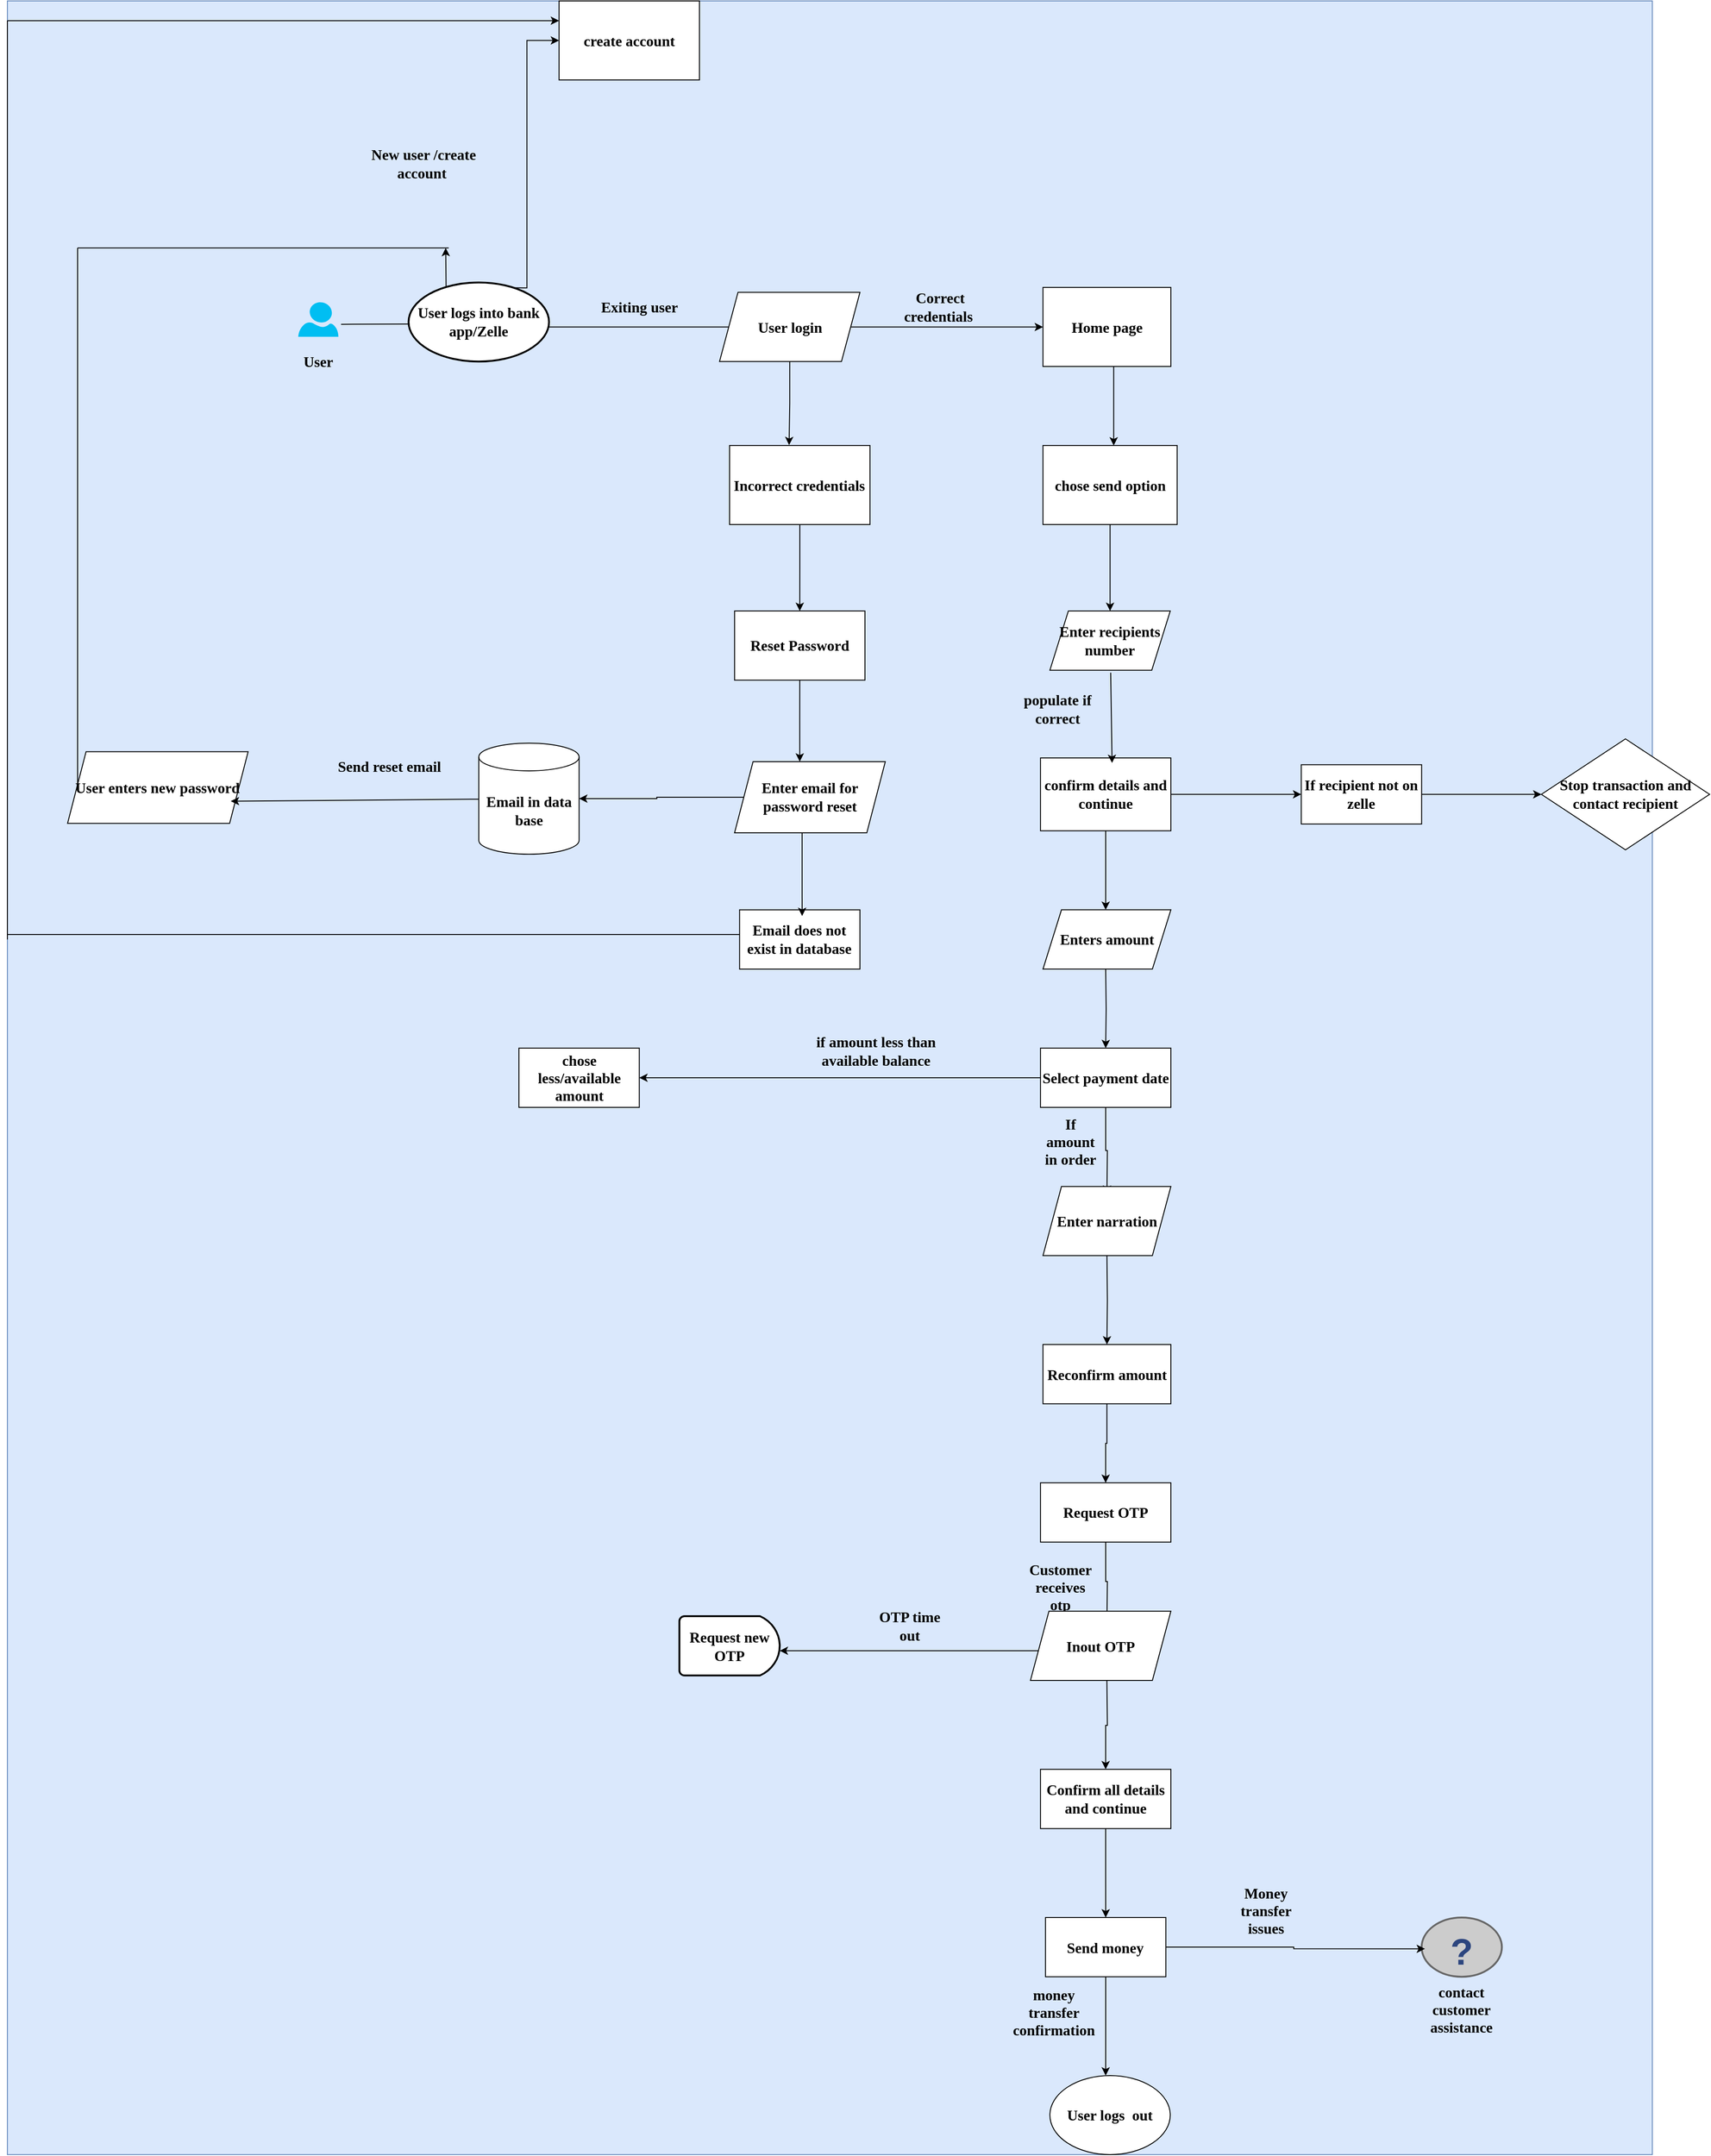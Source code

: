 <mxfile version="22.1.21" type="github">
  <diagram name="Page-1" id="t6JYXqB6TzLad8x5QWe4">
    <mxGraphModel dx="2607" dy="5460" grid="0" gridSize="10" guides="1" tooltips="1" connect="0" arrows="1" fold="1" page="1" pageScale="0.7" pageWidth="850" pageHeight="1100" background="#ffffff" math="0" shadow="0">
      <root>
        <mxCell id="0" />
        <mxCell id="1" parent="0" />
        <mxCell id="_l1nSVqEDkTcOZLzWQby-266" value="" style="group" vertex="1" connectable="0" parent="1">
          <mxGeometry x="-550" y="-4040" width="1841.95" height="2330" as="geometry" />
        </mxCell>
        <mxCell id="_l1nSVqEDkTcOZLzWQby-263" value="" style="group;fillColor=#dae8fc;strokeColor=#6c8ebf;rounded=0;align=center;labelBorderColor=#0000FF;labelBackgroundColor=#D5E8D4;verticalAlign=middle;whiteSpace=wrap;spacingTop=5;spacing=3;spacingBottom=4;perimeterSpacing=2;fontStyle=1;fontSize=16;fontFamily=Verdana;container=0;" vertex="1" connectable="0" parent="_l1nSVqEDkTcOZLzWQby-266">
          <mxGeometry width="1780" height="2330" as="geometry" />
        </mxCell>
        <mxCell id="_l1nSVqEDkTcOZLzWQby-51" value="Home page" style="rounded=0;whiteSpace=wrap;fontStyle=1;fontSize=16;fontFamily=Verdana;container=0;" vertex="1" parent="_l1nSVqEDkTcOZLzWQby-266">
          <mxGeometry x="1120.64" y="309.954" width="138.384" height="85.505" as="geometry" />
        </mxCell>
        <mxCell id="_l1nSVqEDkTcOZLzWQby-207" value="" style="edgeStyle=orthogonalEdgeStyle;rounded=0;orthogonalLoop=1;jettySize=auto;exitX=0.5;exitY=0;exitDx=0;exitDy=0;entryX=0;entryY=0.5;entryDx=0;entryDy=0;fontStyle=1;fontSize=16;fontFamily=Verdana;" edge="1" parent="_l1nSVqEDkTcOZLzWQby-266" target="_l1nSVqEDkTcOZLzWQby-65">
          <mxGeometry relative="1" as="geometry">
            <mxPoint x="526.402" y="309.954" as="sourcePoint" />
          </mxGeometry>
        </mxCell>
        <mxCell id="_l1nSVqEDkTcOZLzWQby-17" value="money transfer&#xa;confirmation" style="text;strokeColor=none;align=center;fillColor=none;verticalAlign=middle;whiteSpace=wrap;rounded=0;fontStyle=1;fontSize=16;fontFamily=Verdana;container=0;" vertex="1" parent="_l1nSVqEDkTcOZLzWQby-266">
          <mxGeometry x="1100.003" y="2159.999" width="65.122" height="32.064" as="geometry" />
        </mxCell>
        <mxCell id="_l1nSVqEDkTcOZLzWQby-26" value="Send reset email" style="text;strokeColor=none;align=center;fillColor=none;verticalAlign=middle;whiteSpace=wrap;rounded=0;fontStyle=1;fontSize=16;fontFamily=Verdana;container=0;" vertex="1" parent="_l1nSVqEDkTcOZLzWQby-266">
          <mxGeometry x="347.32" y="812.29" width="132.68" height="32.06" as="geometry" />
        </mxCell>
        <mxCell id="_l1nSVqEDkTcOZLzWQby-31" value="New user /create account " style="text;strokeColor=none;align=center;fillColor=none;verticalAlign=middle;whiteSpace=wrap;rounded=0;fontStyle=1;fontSize=16;fontFamily=Verdana;container=0;" vertex="1" parent="_l1nSVqEDkTcOZLzWQby-266">
          <mxGeometry x="390.732" y="149.633" width="119.39" height="53.44" as="geometry" />
        </mxCell>
        <mxCell id="_l1nSVqEDkTcOZLzWQby-40" value="populate if correct" style="text;strokeColor=none;align=center;fillColor=none;verticalAlign=middle;whiteSpace=wrap;rounded=0;fontStyle=1;fontSize=16;fontFamily=Verdana;container=0;" vertex="1" parent="_l1nSVqEDkTcOZLzWQby-266">
          <mxGeometry x="1090" y="750" width="93.05" height="32.06" as="geometry" />
        </mxCell>
        <mxCell id="_l1nSVqEDkTcOZLzWQby-42" value="Money transfer issues" style="text;strokeColor=none;align=center;fillColor=none;verticalAlign=middle;whiteSpace=wrap;rounded=0;fontStyle=1;fontSize=16;fontFamily=Verdana;container=0;" vertex="1" parent="_l1nSVqEDkTcOZLzWQby-266">
          <mxGeometry x="1313.293" y="2049.996" width="97.683" height="32.064" as="geometry" />
        </mxCell>
        <mxCell id="_l1nSVqEDkTcOZLzWQby-52" value="" style="verticalLabelPosition=bottom;verticalAlign=top;align=center;strokeColor=none;fillColor=#00BEF2;shape=mxgraph.azure.user;rounded=0;fontStyle=1;fontSize=16;fontFamily=Verdana;whiteSpace=wrap;container=0;" vertex="1" parent="_l1nSVqEDkTcOZLzWQby-266">
          <mxGeometry x="314.756" y="325.986" width="43.415" height="37.408" as="geometry" />
        </mxCell>
        <mxCell id="_l1nSVqEDkTcOZLzWQby-65" value="create account" style="rounded=0;whiteSpace=wrap;fontStyle=1;fontSize=16;fontFamily=Verdana;container=0;" vertex="1" parent="_l1nSVqEDkTcOZLzWQby-266">
          <mxGeometry x="596.951" width="151.951" height="85.505" as="geometry" />
        </mxCell>
        <mxCell id="_l1nSVqEDkTcOZLzWQby-87" value="Exiting user" style="text;strokeColor=none;align=center;fillColor=none;verticalAlign=middle;whiteSpace=wrap;rounded=0;fontStyle=1;fontSize=16;fontFamily=Verdana;container=0;" vertex="1" parent="_l1nSVqEDkTcOZLzWQby-266">
          <mxGeometry x="634.939" y="315.298" width="97.683" height="32.064" as="geometry" />
        </mxCell>
        <mxCell id="_l1nSVqEDkTcOZLzWQby-90" value="Incorrect credentials" style="whiteSpace=wrap;rounded=0;fontStyle=1;fontSize=16;fontFamily=Verdana;container=0;" vertex="1" parent="_l1nSVqEDkTcOZLzWQby-266">
          <mxGeometry x="781.463" y="480.963" width="151.951" height="85.505" as="geometry" />
        </mxCell>
        <mxCell id="_l1nSVqEDkTcOZLzWQby-92" value="Reset Password" style="whiteSpace=wrap;rounded=0;fontStyle=1;fontSize=16;fontFamily=Verdana;container=0;" vertex="1" parent="_l1nSVqEDkTcOZLzWQby-266">
          <mxGeometry x="786.89" y="659.989" width="141.098" height="74.817" as="geometry" />
        </mxCell>
        <mxCell id="_l1nSVqEDkTcOZLzWQby-93" value="" style="edgeStyle=orthogonalEdgeStyle;rounded=0;orthogonalLoop=1;jettySize=auto;fontStyle=1;fontSize=16;fontFamily=Verdana;" edge="1" parent="_l1nSVqEDkTcOZLzWQby-266" source="_l1nSVqEDkTcOZLzWQby-90" target="_l1nSVqEDkTcOZLzWQby-92">
          <mxGeometry relative="1" as="geometry" />
        </mxCell>
        <mxCell id="_l1nSVqEDkTcOZLzWQby-94" value="Correct credentials " style="text;strokeColor=none;align=center;fillColor=none;verticalAlign=middle;whiteSpace=wrap;rounded=0;fontStyle=1;fontSize=16;fontFamily=Verdana;container=0;" vertex="1" parent="_l1nSVqEDkTcOZLzWQby-266">
          <mxGeometry x="976.829" y="315.298" width="65.122" height="32.064" as="geometry" />
        </mxCell>
        <mxCell id="_l1nSVqEDkTcOZLzWQby-98" value="Email in data base" style="shape=cylinder3;whiteSpace=wrap;boundedLbl=1;backgroundOutline=1;size=15;rounded=0;fontStyle=1;fontSize=16;fontFamily=Verdana;container=0;" vertex="1" parent="_l1nSVqEDkTcOZLzWQby-266">
          <mxGeometry x="510.122" y="802.942" width="108.537" height="120.241" as="geometry" />
        </mxCell>
        <mxCell id="_l1nSVqEDkTcOZLzWQby-106" value="Email does not exist in database" style="whiteSpace=wrap;rounded=0;fontStyle=1;fontSize=16;fontFamily=Verdana;container=0;" vertex="1" parent="_l1nSVqEDkTcOZLzWQby-266">
          <mxGeometry x="792.317" y="983.303" width="130.244" height="64.128" as="geometry" />
        </mxCell>
        <mxCell id="_l1nSVqEDkTcOZLzWQby-109" value="" style="endArrow=none;rounded=0;fontStyle=1;fontSize=16;fontFamily=Verdana;" edge="1" parent="_l1nSVqEDkTcOZLzWQby-266">
          <mxGeometry width="50" height="50" relative="1" as="geometry">
            <mxPoint x="75.976" y="855.046" as="sourcePoint" />
            <mxPoint x="75.976" y="267.202" as="targetPoint" />
          </mxGeometry>
        </mxCell>
        <mxCell id="_l1nSVqEDkTcOZLzWQby-110" value="" style="endArrow=none;rounded=0;exitX=1.067;exitY=0.638;exitDx=0;exitDy=0;exitPerimeter=0;fontStyle=1;fontSize=16;fontFamily=Verdana;" edge="1" parent="_l1nSVqEDkTcOZLzWQby-266" source="_l1nSVqEDkTcOZLzWQby-52">
          <mxGeometry width="50" height="50" relative="1" as="geometry">
            <mxPoint x="586.098" y="491.651" as="sourcePoint" />
            <mxPoint x="455.854" y="349.5" as="targetPoint" />
          </mxGeometry>
        </mxCell>
        <mxCell id="_l1nSVqEDkTcOZLzWQby-119" value="chose send option" style="whiteSpace=wrap;rounded=0;fontStyle=1;fontSize=16;fontFamily=Verdana;container=0;" vertex="1" parent="_l1nSVqEDkTcOZLzWQby-266">
          <mxGeometry x="1120.64" y="480.963" width="145.168" height="85.505" as="geometry" />
        </mxCell>
        <mxCell id="_l1nSVqEDkTcOZLzWQby-120" value="" style="edgeStyle=orthogonalEdgeStyle;rounded=0;orthogonalLoop=1;jettySize=auto;fontStyle=1;fontSize=16;fontFamily=Verdana;" edge="1" parent="_l1nSVqEDkTcOZLzWQby-266" source="_l1nSVqEDkTcOZLzWQby-51" target="_l1nSVqEDkTcOZLzWQby-119">
          <mxGeometry relative="1" as="geometry">
            <Array as="points">
              <mxPoint x="1197.159" y="406.147" />
              <mxPoint x="1197.159" y="406.147" />
            </Array>
          </mxGeometry>
        </mxCell>
        <mxCell id="_l1nSVqEDkTcOZLzWQby-133" value="if amount less than available balance" style="text;strokeColor=none;align=center;fillColor=none;verticalAlign=middle;whiteSpace=wrap;rounded=0;fontStyle=1;fontSize=16;fontFamily=Verdana;container=0;" vertex="1" parent="_l1nSVqEDkTcOZLzWQby-266">
          <mxGeometry x="850" y="1120" width="180" height="32.06" as="geometry" />
        </mxCell>
        <mxCell id="_l1nSVqEDkTcOZLzWQby-142" value="Customer receives otp" style="text;strokeColor=none;align=center;fillColor=none;verticalAlign=middle;whiteSpace=wrap;rounded=0;fontStyle=1;fontSize=16;fontFamily=Verdana;container=0;" vertex="1" parent="_l1nSVqEDkTcOZLzWQby-266">
          <mxGeometry x="1107.074" y="1699.996" width="65.122" height="32.064" as="geometry" />
        </mxCell>
        <mxCell id="_l1nSVqEDkTcOZLzWQby-230" value="" style="edgeStyle=orthogonalEdgeStyle;rounded=0;orthogonalLoop=1;jettySize=auto;exitX=0.5;exitY=1;exitDx=0;exitDy=0;fontStyle=1;fontSize=16;fontFamily=Verdana;" edge="1" parent="_l1nSVqEDkTcOZLzWQby-266" source="_l1nSVqEDkTcOZLzWQby-147">
          <mxGeometry relative="1" as="geometry">
            <mxPoint x="1188.476" y="983.303" as="targetPoint" />
          </mxGeometry>
        </mxCell>
        <mxCell id="_l1nSVqEDkTcOZLzWQby-147" value="confirm details and continue" style="whiteSpace=wrap;rounded=0;fontStyle=1;fontSize=16;fontFamily=Verdana;container=0;" vertex="1" parent="_l1nSVqEDkTcOZLzWQby-266">
          <mxGeometry x="1117.927" y="818.974" width="141.098" height="78.825" as="geometry" />
        </mxCell>
        <mxCell id="_l1nSVqEDkTcOZLzWQby-149" value="If recipient not on zelle" style="whiteSpace=wrap;rounded=0;fontStyle=1;fontSize=16;fontFamily=Verdana;container=0;" vertex="1" parent="_l1nSVqEDkTcOZLzWQby-266">
          <mxGeometry x="1400.122" y="826.327" width="130.244" height="64.128" as="geometry" />
        </mxCell>
        <mxCell id="_l1nSVqEDkTcOZLzWQby-150" value="" style="edgeStyle=orthogonalEdgeStyle;rounded=0;orthogonalLoop=1;jettySize=auto;fontStyle=1;fontSize=16;fontFamily=Verdana;" edge="1" parent="_l1nSVqEDkTcOZLzWQby-266" source="_l1nSVqEDkTcOZLzWQby-147" target="_l1nSVqEDkTcOZLzWQby-149">
          <mxGeometry relative="1" as="geometry" />
        </mxCell>
        <mxCell id="_l1nSVqEDkTcOZLzWQby-154" value="" style="edgeStyle=orthogonalEdgeStyle;rounded=0;orthogonalLoop=1;jettySize=auto;fontStyle=1;fontSize=16;fontFamily=Verdana;" edge="1" parent="_l1nSVqEDkTcOZLzWQby-266" target="_l1nSVqEDkTcOZLzWQby-153">
          <mxGeometry relative="1" as="geometry">
            <mxPoint x="1188.476" y="1047.431" as="sourcePoint" />
          </mxGeometry>
        </mxCell>
        <mxCell id="_l1nSVqEDkTcOZLzWQby-231" value="" style="edgeStyle=orthogonalEdgeStyle;rounded=0;orthogonalLoop=1;jettySize=auto;exitX=0.5;exitY=1;exitDx=0;exitDy=0;entryX=0.5;entryY=0;entryDx=0;entryDy=0;fontStyle=1;fontSize=16;fontFamily=Verdana;" edge="1" parent="_l1nSVqEDkTcOZLzWQby-266" source="_l1nSVqEDkTcOZLzWQby-153">
          <mxGeometry relative="1" as="geometry">
            <mxPoint x="1189.832" y="1290.585" as="targetPoint" />
          </mxGeometry>
        </mxCell>
        <mxCell id="_l1nSVqEDkTcOZLzWQby-153" value="Select payment date" style="whiteSpace=wrap;rounded=0;fontStyle=1;fontSize=16;fontFamily=Verdana;container=0;" vertex="1" parent="_l1nSVqEDkTcOZLzWQby-266">
          <mxGeometry x="1117.927" y="1132.936" width="141.098" height="64.128" as="geometry" />
        </mxCell>
        <mxCell id="_l1nSVqEDkTcOZLzWQby-163" value="" style="edgeStyle=orthogonalEdgeStyle;rounded=0;orthogonalLoop=1;jettySize=auto;fontStyle=1;fontSize=16;fontFamily=Verdana;" edge="1" parent="_l1nSVqEDkTcOZLzWQby-266" target="_l1nSVqEDkTcOZLzWQby-162">
          <mxGeometry relative="1" as="geometry">
            <mxPoint x="1189.832" y="1357.385" as="sourcePoint" />
          </mxGeometry>
        </mxCell>
        <mxCell id="_l1nSVqEDkTcOZLzWQby-159" value="If amount in order" style="text;strokeColor=none;align=center;fillColor=none;verticalAlign=middle;whiteSpace=wrap;rounded=0;fontStyle=1;fontSize=16;fontFamily=Verdana;container=0;" vertex="1" parent="_l1nSVqEDkTcOZLzWQby-266">
          <mxGeometry x="1117.927" y="1218.44" width="65.122" height="32.064" as="geometry" />
        </mxCell>
        <mxCell id="_l1nSVqEDkTcOZLzWQby-160" value="chose less/available amount" style="whiteSpace=wrap;rounded=0;fontStyle=1;fontSize=16;fontFamily=Verdana;container=0;" vertex="1" parent="_l1nSVqEDkTcOZLzWQby-266">
          <mxGeometry x="553.537" y="1132.936" width="130.244" height="64.128" as="geometry" />
        </mxCell>
        <mxCell id="_l1nSVqEDkTcOZLzWQby-161" value="" style="edgeStyle=orthogonalEdgeStyle;rounded=0;orthogonalLoop=1;jettySize=auto;fontStyle=1;fontSize=16;fontFamily=Verdana;" edge="1" parent="_l1nSVqEDkTcOZLzWQby-266" source="_l1nSVqEDkTcOZLzWQby-153" target="_l1nSVqEDkTcOZLzWQby-160">
          <mxGeometry relative="1" as="geometry" />
        </mxCell>
        <mxCell id="_l1nSVqEDkTcOZLzWQby-162" value="Reconfirm amount" style="whiteSpace=wrap;rounded=0;fontStyle=1;fontSize=16;fontFamily=Verdana;container=0;" vertex="1" parent="_l1nSVqEDkTcOZLzWQby-266">
          <mxGeometry x="1120.64" y="1453.578" width="138.384" height="64.128" as="geometry" />
        </mxCell>
        <mxCell id="_l1nSVqEDkTcOZLzWQby-232" value="" style="edgeStyle=orthogonalEdgeStyle;rounded=0;orthogonalLoop=1;jettySize=auto;exitX=0.5;exitY=1;exitDx=0;exitDy=0;entryX=0.5;entryY=0;entryDx=0;entryDy=0;fontStyle=1;fontSize=16;fontFamily=Verdana;" edge="1" parent="_l1nSVqEDkTcOZLzWQby-266" source="_l1nSVqEDkTcOZLzWQby-165">
          <mxGeometry relative="1" as="geometry">
            <mxPoint x="1189.832" y="1752.844" as="targetPoint" />
          </mxGeometry>
        </mxCell>
        <mxCell id="_l1nSVqEDkTcOZLzWQby-165" value="Request OTP" style="whiteSpace=wrap;rounded=0;fontStyle=1;fontSize=16;fontFamily=Verdana;container=0;" vertex="1" parent="_l1nSVqEDkTcOZLzWQby-266">
          <mxGeometry x="1117.927" y="1603.211" width="141.098" height="64.128" as="geometry" />
        </mxCell>
        <mxCell id="_l1nSVqEDkTcOZLzWQby-166" value="" style="edgeStyle=orthogonalEdgeStyle;rounded=0;orthogonalLoop=1;jettySize=auto;fontStyle=1;fontSize=16;fontFamily=Verdana;" edge="1" parent="_l1nSVqEDkTcOZLzWQby-266" source="_l1nSVqEDkTcOZLzWQby-162" target="_l1nSVqEDkTcOZLzWQby-165">
          <mxGeometry relative="1" as="geometry" />
        </mxCell>
        <mxCell id="_l1nSVqEDkTcOZLzWQby-170" value="" style="edgeStyle=orthogonalEdgeStyle;rounded=0;orthogonalLoop=1;jettySize=auto;fontStyle=1;fontSize=16;fontFamily=Verdana;" edge="1" parent="_l1nSVqEDkTcOZLzWQby-266" target="_l1nSVqEDkTcOZLzWQby-169">
          <mxGeometry relative="1" as="geometry">
            <mxPoint x="1189.778" y="1816.972" as="sourcePoint" />
          </mxGeometry>
        </mxCell>
        <mxCell id="_l1nSVqEDkTcOZLzWQby-174" value="" style="edgeStyle=orthogonalEdgeStyle;rounded=0;orthogonalLoop=1;jettySize=auto;fontStyle=1;fontSize=16;fontFamily=Verdana;" edge="1" parent="_l1nSVqEDkTcOZLzWQby-266">
          <mxGeometry relative="1" as="geometry">
            <mxPoint x="1120.64" y="1784.908" as="sourcePoint" />
            <mxPoint x="835.732" y="1784.908" as="targetPoint" />
          </mxGeometry>
        </mxCell>
        <mxCell id="_l1nSVqEDkTcOZLzWQby-169" value="Confirm all details and continue" style="whiteSpace=wrap;rounded=0;fontStyle=1;fontSize=16;fontFamily=Verdana;container=0;" vertex="1" parent="_l1nSVqEDkTcOZLzWQby-266">
          <mxGeometry x="1117.927" y="1913.165" width="141.098" height="64.128" as="geometry" />
        </mxCell>
        <mxCell id="_l1nSVqEDkTcOZLzWQby-177" value="" style="edgeStyle=orthogonalEdgeStyle;rounded=0;orthogonalLoop=1;jettySize=auto;fontStyle=1;fontSize=16;fontFamily=Verdana;" edge="1" parent="_l1nSVqEDkTcOZLzWQby-266" source="_l1nSVqEDkTcOZLzWQby-171">
          <mxGeometry relative="1" as="geometry">
            <mxPoint x="1188.476" y="2244.495" as="targetPoint" />
          </mxGeometry>
        </mxCell>
        <mxCell id="_l1nSVqEDkTcOZLzWQby-171" value="Send money" style="whiteSpace=wrap;rounded=0;fontStyle=1;fontSize=16;fontFamily=Verdana;container=0;" vertex="1" parent="_l1nSVqEDkTcOZLzWQby-266">
          <mxGeometry x="1123.354" y="2073.486" width="130.244" height="64.128" as="geometry" />
        </mxCell>
        <mxCell id="_l1nSVqEDkTcOZLzWQby-172" value="" style="edgeStyle=orthogonalEdgeStyle;rounded=0;orthogonalLoop=1;jettySize=auto;fontStyle=1;fontSize=16;fontFamily=Verdana;" edge="1" parent="_l1nSVqEDkTcOZLzWQby-266" source="_l1nSVqEDkTcOZLzWQby-169" target="_l1nSVqEDkTcOZLzWQby-171">
          <mxGeometry relative="1" as="geometry" />
        </mxCell>
        <mxCell id="_l1nSVqEDkTcOZLzWQby-175" value="OTP time out" style="text;strokeColor=none;align=center;fillColor=none;verticalAlign=middle;whiteSpace=wrap;rounded=0;fontStyle=1;fontSize=16;fontFamily=Verdana;container=0;" vertex="1" parent="_l1nSVqEDkTcOZLzWQby-266">
          <mxGeometry x="933.415" y="1742.156" width="86.829" height="32.064" as="geometry" />
        </mxCell>
        <mxCell id="_l1nSVqEDkTcOZLzWQby-178" value="contact customer assistance" style="verticalLabelPosition=bottom;shadow=0;dashed=0;align=center;verticalAlign=top;strokeWidth=1;shape=mxgraph.mockup.misc.help_icon;rounded=0;fontStyle=1;fontSize=16;fontFamily=Verdana;whiteSpace=wrap;container=0;" vertex="1" parent="_l1nSVqEDkTcOZLzWQby-266">
          <mxGeometry x="1530.366" y="2073.486" width="86.829" height="64.128" as="geometry" />
        </mxCell>
        <mxCell id="_l1nSVqEDkTcOZLzWQby-179" value="Stop transaction and contact recipient" style="rhombus;whiteSpace=wrap;rounded=0;fontStyle=1;fontSize=16;fontFamily=Verdana;container=0;" vertex="1" parent="_l1nSVqEDkTcOZLzWQby-266">
          <mxGeometry x="1660" y="798.39" width="181.95" height="120" as="geometry" />
        </mxCell>
        <mxCell id="_l1nSVqEDkTcOZLzWQby-180" value="" style="edgeStyle=orthogonalEdgeStyle;rounded=0;orthogonalLoop=1;jettySize=auto;fontStyle=1;fontSize=16;fontFamily=Verdana;" edge="1" parent="_l1nSVqEDkTcOZLzWQby-266" source="_l1nSVqEDkTcOZLzWQby-149" target="_l1nSVqEDkTcOZLzWQby-179">
          <mxGeometry relative="1" as="geometry" />
        </mxCell>
        <mxCell id="_l1nSVqEDkTcOZLzWQby-199" value="" style="edgeStyle=orthogonalEdgeStyle;rounded=0;orthogonalLoop=1;jettySize=auto;exitX=1;exitY=0.5;exitDx=0;exitDy=0;fontStyle=1;fontSize=16;fontFamily=Verdana;" edge="1" parent="_l1nSVqEDkTcOZLzWQby-266" source="_l1nSVqEDkTcOZLzWQby-181" target="_l1nSVqEDkTcOZLzWQby-51">
          <mxGeometry relative="1" as="geometry" />
        </mxCell>
        <mxCell id="_l1nSVqEDkTcOZLzWQby-181" value="User login" style="shape=parallelogram;perimeter=parallelogramPerimeter;whiteSpace=wrap;fixedSize=1;rounded=0;fontStyle=1;fontSize=16;fontFamily=Verdana;container=0;" vertex="1" parent="_l1nSVqEDkTcOZLzWQby-266">
          <mxGeometry x="770.61" y="315.298" width="151.951" height="74.817" as="geometry" />
        </mxCell>
        <mxCell id="_l1nSVqEDkTcOZLzWQby-209" value="" style="edgeStyle=orthogonalEdgeStyle;rounded=0;orthogonalLoop=1;jettySize=auto;exitX=0;exitY=0.5;exitDx=0;exitDy=0;fontStyle=1;fontSize=16;fontFamily=Verdana;" edge="1" parent="_l1nSVqEDkTcOZLzWQby-266" source="_l1nSVqEDkTcOZLzWQby-182" target="_l1nSVqEDkTcOZLzWQby-98">
          <mxGeometry relative="1" as="geometry" />
        </mxCell>
        <mxCell id="_l1nSVqEDkTcOZLzWQby-182" value="Enter email for password reset" style="shape=parallelogram;perimeter=parallelogramPerimeter;whiteSpace=wrap;fixedSize=1;rounded=0;fontStyle=1;fontSize=16;fontFamily=Verdana;container=0;" vertex="1" parent="_l1nSVqEDkTcOZLzWQby-266">
          <mxGeometry x="786.89" y="822.98" width="163.11" height="77.02" as="geometry" />
        </mxCell>
        <mxCell id="_l1nSVqEDkTcOZLzWQby-187" value="User enters new password" style="shape=parallelogram;perimeter=parallelogramPerimeter;whiteSpace=wrap;fixedSize=1;rounded=0;fontStyle=1;fontSize=16;fontFamily=Verdana;container=0;" vertex="1" parent="_l1nSVqEDkTcOZLzWQby-266">
          <mxGeometry x="65.122" y="812.294" width="195.366" height="77.489" as="geometry" />
        </mxCell>
        <mxCell id="_l1nSVqEDkTcOZLzWQby-190" value="" style="endArrow=none;rounded=0;entryX=0;entryY=0.5;entryDx=0;entryDy=0;fontStyle=1;fontSize=16;fontFamily=Verdana;" edge="1" parent="_l1nSVqEDkTcOZLzWQby-266" target="_l1nSVqEDkTcOZLzWQby-181">
          <mxGeometry width="50" height="50" relative="1" as="geometry">
            <mxPoint x="575.244" y="352.706" as="sourcePoint" />
            <mxPoint x="683.78" y="342.018" as="targetPoint" />
          </mxGeometry>
        </mxCell>
        <mxCell id="_l1nSVqEDkTcOZLzWQby-193" value="" style="edgeStyle=orthogonalEdgeStyle;rounded=0;orthogonalLoop=1;jettySize=auto;entryX=0.424;entryY=-0.005;entryDx=0;entryDy=0;entryPerimeter=0;fontStyle=1;fontSize=16;fontFamily=Verdana;" edge="1" parent="_l1nSVqEDkTcOZLzWQby-266" source="_l1nSVqEDkTcOZLzWQby-181" target="_l1nSVqEDkTcOZLzWQby-90">
          <mxGeometry relative="1" as="geometry" />
        </mxCell>
        <mxCell id="_l1nSVqEDkTcOZLzWQby-198" value="User logs  out" style="ellipse;whiteSpace=wrap;rounded=0;fontStyle=1;fontSize=16;fontFamily=Verdana;container=0;" vertex="1" parent="_l1nSVqEDkTcOZLzWQby-266">
          <mxGeometry x="1128.108" y="2244.495" width="130.244" height="85.505" as="geometry" />
        </mxCell>
        <mxCell id="_l1nSVqEDkTcOZLzWQby-204" value="Enter recipients number" style="shape=parallelogram;perimeter=parallelogramPerimeter;whiteSpace=wrap;fixedSize=1;rounded=0;fontStyle=1;fontSize=16;fontFamily=Verdana;container=0;" vertex="1" parent="_l1nSVqEDkTcOZLzWQby-266">
          <mxGeometry x="1128.102" y="659.989" width="130.244" height="64.128" as="geometry" />
        </mxCell>
        <mxCell id="_l1nSVqEDkTcOZLzWQby-211" value="" style="edgeStyle=orthogonalEdgeStyle;rounded=0;orthogonalLoop=1;jettySize=auto;exitX=0.5;exitY=1;exitDx=0;exitDy=0;fontStyle=1;fontSize=16;fontFamily=Verdana;" edge="1" parent="_l1nSVqEDkTcOZLzWQby-266" source="_l1nSVqEDkTcOZLzWQby-92">
          <mxGeometry relative="1" as="geometry">
            <mxPoint x="857.439" y="822.982" as="targetPoint" />
          </mxGeometry>
        </mxCell>
        <mxCell id="_l1nSVqEDkTcOZLzWQby-220" value="" style="endArrow=none;rounded=0;fontStyle=1;fontSize=16;fontFamily=Verdana;curved=0;" edge="1" parent="_l1nSVqEDkTcOZLzWQby-266">
          <mxGeometry width="50" height="50" relative="1" as="geometry">
            <mxPoint y="1010.023" as="sourcePoint" />
            <mxPoint x="792.317" y="1010.023" as="targetPoint" />
          </mxGeometry>
        </mxCell>
        <mxCell id="_l1nSVqEDkTcOZLzWQby-222" value="" style="endArrow=none;rounded=0;fontStyle=1;fontSize=16;fontFamily=Verdana;curved=0;" edge="1" parent="_l1nSVqEDkTcOZLzWQby-266">
          <mxGeometry width="50" height="50" relative="1" as="geometry">
            <mxPoint y="1015.367" as="sourcePoint" />
            <mxPoint y="21.376" as="targetPoint" />
          </mxGeometry>
        </mxCell>
        <mxCell id="_l1nSVqEDkTcOZLzWQby-223" value="" style="endArrow=classic;rounded=0;entryX=0;entryY=0.25;entryDx=0;entryDy=0;fontStyle=1;fontSize=16;fontFamily=Verdana;" edge="1" parent="_l1nSVqEDkTcOZLzWQby-266" target="_l1nSVqEDkTcOZLzWQby-65">
          <mxGeometry width="50" height="50" relative="1" as="geometry">
            <mxPoint y="21.376" as="sourcePoint" />
            <mxPoint x="-141.098" y="-85.505" as="targetPoint" />
          </mxGeometry>
        </mxCell>
        <mxCell id="_l1nSVqEDkTcOZLzWQby-227" value="" style="endArrow=none;rounded=0;fontStyle=1;fontSize=16;fontFamily=Verdana;" edge="1" parent="_l1nSVqEDkTcOZLzWQby-266">
          <mxGeometry width="50" height="50" relative="1" as="geometry">
            <mxPoint x="75.976" y="267.202" as="sourcePoint" />
            <mxPoint x="477.561" y="267.202" as="targetPoint" />
          </mxGeometry>
        </mxCell>
        <mxCell id="_l1nSVqEDkTcOZLzWQby-236" value="" style="edgeStyle=orthogonalEdgeStyle;rounded=0;orthogonalLoop=1;jettySize=auto;exitX=1;exitY=0.5;exitDx=0;exitDy=0;entryX=0.042;entryY=0.528;entryDx=0;entryDy=0;entryPerimeter=0;fontStyle=1;fontSize=16;fontFamily=Verdana;" edge="1" parent="_l1nSVqEDkTcOZLzWQby-266" source="_l1nSVqEDkTcOZLzWQby-171" target="_l1nSVqEDkTcOZLzWQby-178">
          <mxGeometry relative="1" as="geometry" />
        </mxCell>
        <mxCell id="_l1nSVqEDkTcOZLzWQby-242" value="Enters amount" style="shape=parallelogram;perimeter=parallelogramPerimeter;whiteSpace=wrap;fixedSize=1;rounded=0;fontStyle=1;fontSize=16;fontFamily=Verdana;container=0;" vertex="1" parent="_l1nSVqEDkTcOZLzWQby-266">
          <mxGeometry x="1120.64" y="983.303" width="138.384" height="64.128" as="geometry" />
        </mxCell>
        <mxCell id="_l1nSVqEDkTcOZLzWQby-243" value="Enter narration" style="shape=parallelogram;perimeter=parallelogramPerimeter;whiteSpace=wrap;fixedSize=1;rounded=0;fontStyle=1;fontSize=16;fontFamily=Verdana;container=0;" vertex="1" parent="_l1nSVqEDkTcOZLzWQby-266">
          <mxGeometry x="1120.64" y="1282.569" width="138.384" height="74.817" as="geometry" />
        </mxCell>
        <mxCell id="_l1nSVqEDkTcOZLzWQby-244" value="Inout OTP" style="shape=parallelogram;perimeter=parallelogramPerimeter;whiteSpace=wrap;fixedSize=1;rounded=0;fontStyle=1;fontSize=16;fontFamily=Verdana;container=0;" vertex="1" parent="_l1nSVqEDkTcOZLzWQby-266">
          <mxGeometry x="1107.073" y="1742.156" width="151.951" height="74.817" as="geometry" />
        </mxCell>
        <mxCell id="_l1nSVqEDkTcOZLzWQby-252" value="" style="endArrow=classic;rounded=0;entryX=0.549;entryY=0.069;entryDx=0;entryDy=0;entryPerimeter=0;fontStyle=1;fontSize=16;fontFamily=Verdana;" edge="1" parent="_l1nSVqEDkTcOZLzWQby-266" target="_l1nSVqEDkTcOZLzWQby-147">
          <mxGeometry width="50" height="50" relative="1" as="geometry">
            <mxPoint x="1193.902" y="726.789" as="sourcePoint" />
            <mxPoint x="1584.634" y="748.165" as="targetPoint" />
          </mxGeometry>
        </mxCell>
        <mxCell id="_l1nSVqEDkTcOZLzWQby-253" value="" style="endArrow=classic;rounded=0;entryX=0.904;entryY=0.69;entryDx=0;entryDy=0;entryPerimeter=0;fontStyle=1;fontSize=16;fontFamily=Verdana;" edge="1" parent="_l1nSVqEDkTcOZLzWQby-266" target="_l1nSVqEDkTcOZLzWQby-187">
          <mxGeometry width="50" height="50" relative="1" as="geometry">
            <mxPoint x="510.122" y="863.596" as="sourcePoint" />
            <mxPoint x="976.829" y="748.165" as="targetPoint" />
          </mxGeometry>
        </mxCell>
        <mxCell id="_l1nSVqEDkTcOZLzWQby-205" value="" style="edgeStyle=orthogonalEdgeStyle;rounded=0;orthogonalLoop=1;jettySize=auto;fontStyle=1;fontSize=16;fontFamily=Verdana;" edge="1" parent="_l1nSVqEDkTcOZLzWQby-266" source="_l1nSVqEDkTcOZLzWQby-119" target="_l1nSVqEDkTcOZLzWQby-204">
          <mxGeometry relative="1" as="geometry" />
        </mxCell>
        <mxCell id="_l1nSVqEDkTcOZLzWQby-254" value="" style="endArrow=classic;rounded=0;fontStyle=1;fontSize=16;fontFamily=Verdana;exitX=0.448;exitY=1;exitDx=0;exitDy=0;exitPerimeter=0;" edge="1" parent="_l1nSVqEDkTcOZLzWQby-266" source="_l1nSVqEDkTcOZLzWQby-182">
          <mxGeometry width="50" height="50" relative="1" as="geometry">
            <mxPoint x="853" y="920" as="sourcePoint" />
            <mxPoint x="860" y="990" as="targetPoint" />
            <Array as="points" />
          </mxGeometry>
        </mxCell>
        <mxCell id="_l1nSVqEDkTcOZLzWQby-258" value="Request new OTP" style="strokeWidth=2;shape=mxgraph.flowchart.delay;whiteSpace=wrap;rounded=0;fontStyle=1;fontSize=16;fontFamily=Verdana;container=0;" vertex="1" parent="_l1nSVqEDkTcOZLzWQby-266">
          <mxGeometry x="727.195" y="1747.5" width="108.537" height="64.128" as="geometry" />
        </mxCell>
        <mxCell id="_l1nSVqEDkTcOZLzWQby-259" value="User" style="text;strokeColor=none;align=center;fillColor=none;verticalAlign=middle;whiteSpace=wrap;rounded=0;fontStyle=1;fontSize=16;fontFamily=Verdana;container=0;" vertex="1" parent="_l1nSVqEDkTcOZLzWQby-266">
          <mxGeometry x="303.902" y="374.083" width="65.122" height="32.064" as="geometry" />
        </mxCell>
        <mxCell id="_l1nSVqEDkTcOZLzWQby-261" value="User logs into bank app/Zelle" style="strokeWidth=2;shape=mxgraph.flowchart.start_1;whiteSpace=wrap;rounded=0;fontStyle=1;fontSize=16;fontFamily=Verdana;container=0;" vertex="1" parent="_l1nSVqEDkTcOZLzWQby-266">
          <mxGeometry x="434.146" y="304.61" width="151.951" height="85.505" as="geometry" />
        </mxCell>
        <mxCell id="_l1nSVqEDkTcOZLzWQby-262" value="" style="endArrow=classic;rounded=0;exitX=0.267;exitY=0.046;exitDx=0;exitDy=0;exitPerimeter=0;fontStyle=1;fontSize=16;fontFamily=Verdana;" edge="1" parent="_l1nSVqEDkTcOZLzWQby-266" source="_l1nSVqEDkTcOZLzWQby-261">
          <mxGeometry width="50" height="50" relative="1" as="geometry">
            <mxPoint x="911.707" y="395.459" as="sourcePoint" />
            <mxPoint x="474.305" y="267.202" as="targetPoint" />
          </mxGeometry>
        </mxCell>
      </root>
    </mxGraphModel>
  </diagram>
</mxfile>
